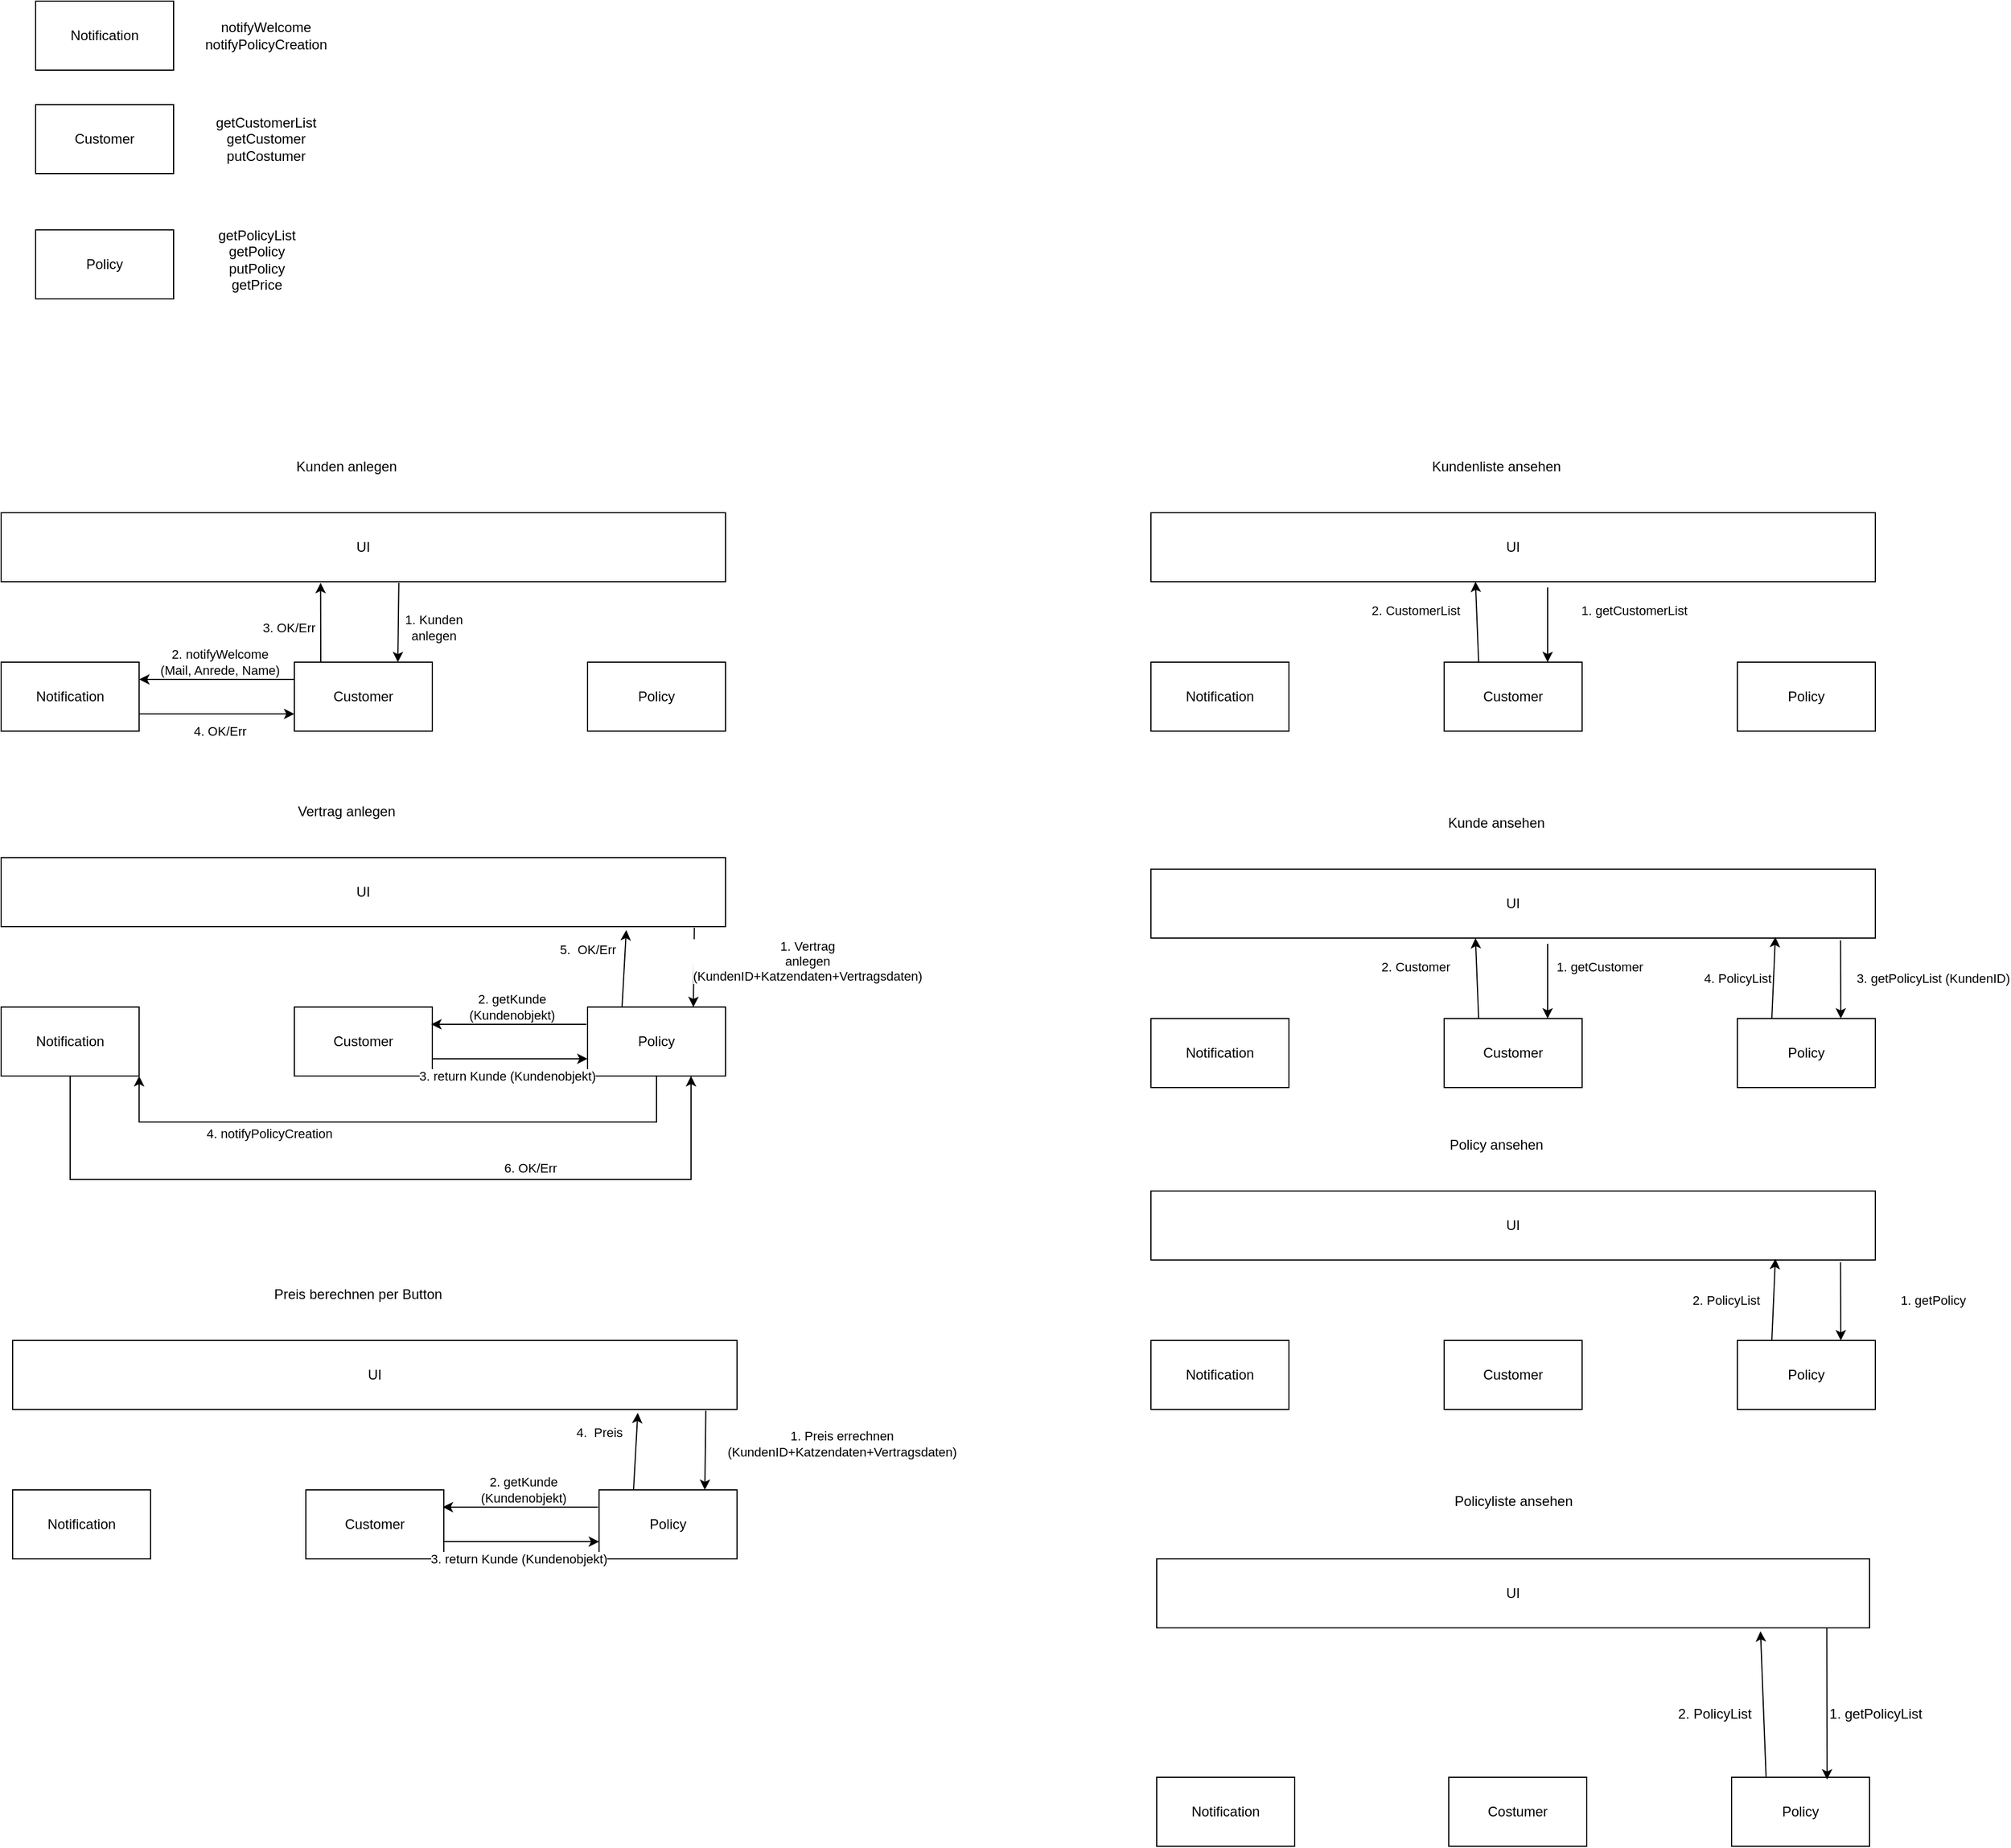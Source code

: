 <mxfile version="21.1.2" type="device">
  <diagram name="Page-1" id="IQKluNJay5yoK7Y6dzIi">
    <mxGraphModel dx="1131" dy="2807" grid="1" gridSize="10" guides="1" tooltips="1" connect="1" arrows="1" fold="1" page="1" pageScale="1" pageWidth="850" pageHeight="1100" math="0" shadow="0">
      <root>
        <mxCell id="0" />
        <mxCell id="1" parent="0" />
        <mxCell id="1nyKRvvFUWUzTekV5F1x-77" value="UI" style="rounded=0;whiteSpace=wrap;html=1;" parent="1" vertex="1">
          <mxGeometry x="20" y="75" width="630" height="60" as="geometry" />
        </mxCell>
        <mxCell id="1nyKRvvFUWUzTekV5F1x-78" value="Notification" style="rounded=0;whiteSpace=wrap;html=1;" parent="1" vertex="1">
          <mxGeometry x="20" y="205" width="120" height="60" as="geometry" />
        </mxCell>
        <mxCell id="1nyKRvvFUWUzTekV5F1x-79" value="Customer" style="rounded=0;whiteSpace=wrap;html=1;" parent="1" vertex="1">
          <mxGeometry x="275" y="205" width="120" height="60" as="geometry" />
        </mxCell>
        <mxCell id="1nyKRvvFUWUzTekV5F1x-80" value="Policy" style="rounded=0;whiteSpace=wrap;html=1;" parent="1" vertex="1">
          <mxGeometry x="530" y="205" width="120" height="60" as="geometry" />
        </mxCell>
        <mxCell id="1nyKRvvFUWUzTekV5F1x-81" value="" style="endArrow=classic;html=1;rounded=0;entryX=0.75;entryY=0;entryDx=0;entryDy=0;exitX=0.549;exitY=1.017;exitDx=0;exitDy=0;exitPerimeter=0;" parent="1" source="1nyKRvvFUWUzTekV5F1x-77" target="1nyKRvvFUWUzTekV5F1x-79" edge="1">
          <mxGeometry width="50" height="50" relative="1" as="geometry">
            <mxPoint x="280" y="465" as="sourcePoint" />
            <mxPoint x="330" y="415" as="targetPoint" />
          </mxGeometry>
        </mxCell>
        <mxCell id="1nyKRvvFUWUzTekV5F1x-82" value="1. Kunden&lt;br&gt;anlegen" style="edgeLabel;html=1;align=center;verticalAlign=middle;resizable=0;points=[];" parent="1nyKRvvFUWUzTekV5F1x-81" vertex="1" connectable="0">
          <mxGeometry x="0.334" y="-1" relative="1" as="geometry">
            <mxPoint x="31" y="-7" as="offset" />
          </mxGeometry>
        </mxCell>
        <mxCell id="1nyKRvvFUWUzTekV5F1x-83" value="" style="endArrow=classic;html=1;rounded=0;entryX=0.441;entryY=1.017;entryDx=0;entryDy=0;entryPerimeter=0;" parent="1" target="1nyKRvvFUWUzTekV5F1x-77" edge="1">
          <mxGeometry width="50" height="50" relative="1" as="geometry">
            <mxPoint x="298" y="205" as="sourcePoint" />
            <mxPoint x="340" y="355" as="targetPoint" />
          </mxGeometry>
        </mxCell>
        <mxCell id="1nyKRvvFUWUzTekV5F1x-84" value="3. OK/Err" style="edgeLabel;html=1;align=center;verticalAlign=middle;resizable=0;points=[];" parent="1nyKRvvFUWUzTekV5F1x-83" vertex="1" connectable="0">
          <mxGeometry x="-0.536" y="2" relative="1" as="geometry">
            <mxPoint x="-26" y="-14" as="offset" />
          </mxGeometry>
        </mxCell>
        <mxCell id="1nyKRvvFUWUzTekV5F1x-85" value="Kunden anlegen&lt;br&gt;" style="text;html=1;align=center;verticalAlign=middle;resizable=0;points=[];autosize=1;strokeColor=none;fillColor=none;" parent="1" vertex="1">
          <mxGeometry x="265" y="20" width="110" height="30" as="geometry" />
        </mxCell>
        <mxCell id="1nyKRvvFUWUzTekV5F1x-86" value="" style="endArrow=classic;html=1;rounded=0;exitX=0;exitY=0.25;exitDx=0;exitDy=0;entryX=1;entryY=0.25;entryDx=0;entryDy=0;" parent="1" source="1nyKRvvFUWUzTekV5F1x-79" target="1nyKRvvFUWUzTekV5F1x-78" edge="1">
          <mxGeometry width="50" height="50" relative="1" as="geometry">
            <mxPoint x="490" y="305" as="sourcePoint" />
            <mxPoint x="540" y="255" as="targetPoint" />
          </mxGeometry>
        </mxCell>
        <mxCell id="1nyKRvvFUWUzTekV5F1x-87" value="2. notifyWelcome &lt;br&gt;(Mail, Anrede, Name)" style="edgeLabel;html=1;align=center;verticalAlign=middle;resizable=0;points=[];" parent="1nyKRvvFUWUzTekV5F1x-86" vertex="1" connectable="0">
          <mxGeometry x="0.585" y="1" relative="1" as="geometry">
            <mxPoint x="42" y="-16" as="offset" />
          </mxGeometry>
        </mxCell>
        <mxCell id="1nyKRvvFUWUzTekV5F1x-88" value="UI" style="rounded=0;whiteSpace=wrap;html=1;" parent="1" vertex="1">
          <mxGeometry x="20" y="375" width="630" height="60" as="geometry" />
        </mxCell>
        <mxCell id="1nyKRvvFUWUzTekV5F1x-105" style="edgeStyle=orthogonalEdgeStyle;rounded=0;orthogonalLoop=1;jettySize=auto;html=1;entryX=0.75;entryY=1;entryDx=0;entryDy=0;" parent="1" source="1nyKRvvFUWUzTekV5F1x-89" target="1nyKRvvFUWUzTekV5F1x-91" edge="1">
          <mxGeometry relative="1" as="geometry">
            <Array as="points">
              <mxPoint x="80" y="655" />
              <mxPoint x="620" y="655" />
            </Array>
          </mxGeometry>
        </mxCell>
        <mxCell id="1nyKRvvFUWUzTekV5F1x-106" value="6. OK/Err" style="edgeLabel;html=1;align=center;verticalAlign=middle;resizable=0;points=[];" parent="1nyKRvvFUWUzTekV5F1x-105" vertex="1" connectable="0">
          <mxGeometry x="0.55" y="-5" relative="1" as="geometry">
            <mxPoint x="-68" y="-15" as="offset" />
          </mxGeometry>
        </mxCell>
        <mxCell id="1nyKRvvFUWUzTekV5F1x-89" value="Notification" style="rounded=0;whiteSpace=wrap;html=1;" parent="1" vertex="1">
          <mxGeometry x="20" y="505" width="120" height="60" as="geometry" />
        </mxCell>
        <mxCell id="1nyKRvvFUWUzTekV5F1x-90" value="Customer" style="rounded=0;whiteSpace=wrap;html=1;" parent="1" vertex="1">
          <mxGeometry x="275" y="505" width="120" height="60" as="geometry" />
        </mxCell>
        <mxCell id="1nyKRvvFUWUzTekV5F1x-103" style="edgeStyle=orthogonalEdgeStyle;rounded=0;orthogonalLoop=1;jettySize=auto;html=1;entryX=1;entryY=1;entryDx=0;entryDy=0;" parent="1" source="1nyKRvvFUWUzTekV5F1x-91" target="1nyKRvvFUWUzTekV5F1x-89" edge="1">
          <mxGeometry relative="1" as="geometry">
            <Array as="points">
              <mxPoint x="590" y="605" />
              <mxPoint x="140" y="605" />
            </Array>
          </mxGeometry>
        </mxCell>
        <mxCell id="1nyKRvvFUWUzTekV5F1x-104" value="4. notifyPolicyCreation" style="edgeLabel;html=1;align=center;verticalAlign=middle;resizable=0;points=[];" parent="1nyKRvvFUWUzTekV5F1x-103" vertex="1" connectable="0">
          <mxGeometry x="0.633" y="2" relative="1" as="geometry">
            <mxPoint x="55" y="8" as="offset" />
          </mxGeometry>
        </mxCell>
        <mxCell id="1nyKRvvFUWUzTekV5F1x-91" value="Policy" style="rounded=0;whiteSpace=wrap;html=1;" parent="1" vertex="1">
          <mxGeometry x="530" y="505" width="120" height="60" as="geometry" />
        </mxCell>
        <mxCell id="1nyKRvvFUWUzTekV5F1x-96" value="Vertrag anlegen" style="text;html=1;align=center;verticalAlign=middle;resizable=0;points=[];autosize=1;strokeColor=none;fillColor=none;" parent="1" vertex="1">
          <mxGeometry x="265" y="320" width="110" height="30" as="geometry" />
        </mxCell>
        <mxCell id="1nyKRvvFUWUzTekV5F1x-97" value="" style="endArrow=classic;html=1;rounded=0;exitX=0;exitY=0.25;exitDx=0;exitDy=0;entryX=1;entryY=0.25;entryDx=0;entryDy=0;" parent="1" edge="1">
          <mxGeometry width="50" height="50" relative="1" as="geometry">
            <mxPoint x="529" y="520" as="sourcePoint" />
            <mxPoint x="394" y="520" as="targetPoint" />
          </mxGeometry>
        </mxCell>
        <mxCell id="1nyKRvvFUWUzTekV5F1x-98" value="2. getKunde &lt;br&gt;(Kundenobjekt)" style="edgeLabel;html=1;align=center;verticalAlign=middle;resizable=0;points=[];" parent="1nyKRvvFUWUzTekV5F1x-97" vertex="1" connectable="0">
          <mxGeometry x="0.585" y="1" relative="1" as="geometry">
            <mxPoint x="42" y="-16" as="offset" />
          </mxGeometry>
        </mxCell>
        <mxCell id="1nyKRvvFUWUzTekV5F1x-99" value="" style="endArrow=classic;html=1;rounded=0;entryX=0.75;entryY=0;entryDx=0;entryDy=0;exitX=0.549;exitY=1.017;exitDx=0;exitDy=0;exitPerimeter=0;" parent="1" edge="1">
          <mxGeometry width="50" height="50" relative="1" as="geometry">
            <mxPoint x="622.87" y="436.02" as="sourcePoint" />
            <mxPoint x="622" y="505" as="targetPoint" />
          </mxGeometry>
        </mxCell>
        <mxCell id="1nyKRvvFUWUzTekV5F1x-100" value="1. Vertrag&lt;br&gt;anlegen&lt;br&gt;(KundenID+Katzendaten+Vertragsdaten)" style="edgeLabel;html=1;align=center;verticalAlign=middle;resizable=0;points=[];" parent="1nyKRvvFUWUzTekV5F1x-99" vertex="1" connectable="0">
          <mxGeometry x="0.334" y="-1" relative="1" as="geometry">
            <mxPoint x="99" y="-17" as="offset" />
          </mxGeometry>
        </mxCell>
        <mxCell id="1nyKRvvFUWUzTekV5F1x-101" value="" style="endArrow=classic;html=1;rounded=0;entryX=0;entryY=0.75;entryDx=0;entryDy=0;exitX=1;exitY=0.75;exitDx=0;exitDy=0;" parent="1" source="1nyKRvvFUWUzTekV5F1x-90" target="1nyKRvvFUWUzTekV5F1x-91" edge="1">
          <mxGeometry width="50" height="50" relative="1" as="geometry">
            <mxPoint x="490" y="645" as="sourcePoint" />
            <mxPoint x="490" y="535" as="targetPoint" />
          </mxGeometry>
        </mxCell>
        <mxCell id="1nyKRvvFUWUzTekV5F1x-102" value="3. return Kunde (Kundenobjekt)" style="edgeLabel;html=1;align=center;verticalAlign=middle;resizable=0;points=[];" parent="1nyKRvvFUWUzTekV5F1x-101" vertex="1" connectable="0">
          <mxGeometry x="-0.259" y="-2" relative="1" as="geometry">
            <mxPoint x="15" y="13" as="offset" />
          </mxGeometry>
        </mxCell>
        <mxCell id="1nyKRvvFUWUzTekV5F1x-107" value="" style="endArrow=classic;html=1;rounded=0;exitX=1;exitY=0.75;exitDx=0;exitDy=0;entryX=0;entryY=0.75;entryDx=0;entryDy=0;" parent="1" source="1nyKRvvFUWUzTekV5F1x-78" target="1nyKRvvFUWUzTekV5F1x-79" edge="1">
          <mxGeometry width="50" height="50" relative="1" as="geometry">
            <mxPoint x="360" y="345" as="sourcePoint" />
            <mxPoint x="410" y="295" as="targetPoint" />
          </mxGeometry>
        </mxCell>
        <mxCell id="1nyKRvvFUWUzTekV5F1x-108" value="4. OK/Err&lt;br&gt;" style="edgeLabel;html=1;align=center;verticalAlign=middle;resizable=0;points=[];" parent="1nyKRvvFUWUzTekV5F1x-107" vertex="1" connectable="0">
          <mxGeometry x="0.156" y="-3" relative="1" as="geometry">
            <mxPoint x="-8" y="12" as="offset" />
          </mxGeometry>
        </mxCell>
        <mxCell id="1nyKRvvFUWUzTekV5F1x-109" value="" style="endArrow=classic;html=1;rounded=0;entryX=0.863;entryY=1.05;entryDx=0;entryDy=0;entryPerimeter=0;exitX=0.25;exitY=0;exitDx=0;exitDy=0;" parent="1" source="1nyKRvvFUWUzTekV5F1x-91" target="1nyKRvvFUWUzTekV5F1x-88" edge="1">
          <mxGeometry width="50" height="50" relative="1" as="geometry">
            <mxPoint x="360" y="705" as="sourcePoint" />
            <mxPoint x="410" y="655" as="targetPoint" />
          </mxGeometry>
        </mxCell>
        <mxCell id="1nyKRvvFUWUzTekV5F1x-110" value="5.&amp;nbsp; OK/Err" style="edgeLabel;html=1;align=center;verticalAlign=middle;resizable=0;points=[];" parent="1nyKRvvFUWUzTekV5F1x-109" vertex="1" connectable="0">
          <mxGeometry x="0.49" y="2" relative="1" as="geometry">
            <mxPoint x="-31" as="offset" />
          </mxGeometry>
        </mxCell>
        <mxCell id="1nyKRvvFUWUzTekV5F1x-129" value="UI" style="rounded=0;whiteSpace=wrap;html=1;" parent="1" vertex="1">
          <mxGeometry x="30" y="795" width="630" height="60" as="geometry" />
        </mxCell>
        <mxCell id="1nyKRvvFUWUzTekV5F1x-132" value="Notification" style="rounded=0;whiteSpace=wrap;html=1;" parent="1" vertex="1">
          <mxGeometry x="30" y="925" width="120" height="60" as="geometry" />
        </mxCell>
        <mxCell id="1nyKRvvFUWUzTekV5F1x-133" value="Customer" style="rounded=0;whiteSpace=wrap;html=1;" parent="1" vertex="1">
          <mxGeometry x="285" y="925" width="120" height="60" as="geometry" />
        </mxCell>
        <mxCell id="1nyKRvvFUWUzTekV5F1x-136" value="Policy" style="rounded=0;whiteSpace=wrap;html=1;" parent="1" vertex="1">
          <mxGeometry x="540" y="925" width="120" height="60" as="geometry" />
        </mxCell>
        <mxCell id="1nyKRvvFUWUzTekV5F1x-137" value="Preis berechnen per Button" style="text;html=1;align=center;verticalAlign=middle;resizable=0;points=[];autosize=1;strokeColor=none;fillColor=none;" parent="1" vertex="1">
          <mxGeometry x="245" y="740" width="170" height="30" as="geometry" />
        </mxCell>
        <mxCell id="1nyKRvvFUWUzTekV5F1x-138" value="" style="endArrow=classic;html=1;rounded=0;exitX=0;exitY=0.25;exitDx=0;exitDy=0;entryX=1;entryY=0.25;entryDx=0;entryDy=0;" parent="1" edge="1">
          <mxGeometry width="50" height="50" relative="1" as="geometry">
            <mxPoint x="539" y="940" as="sourcePoint" />
            <mxPoint x="404" y="940" as="targetPoint" />
          </mxGeometry>
        </mxCell>
        <mxCell id="1nyKRvvFUWUzTekV5F1x-139" value="2. getKunde &lt;br&gt;(Kundenobjekt)" style="edgeLabel;html=1;align=center;verticalAlign=middle;resizable=0;points=[];" parent="1nyKRvvFUWUzTekV5F1x-138" vertex="1" connectable="0">
          <mxGeometry x="0.585" y="1" relative="1" as="geometry">
            <mxPoint x="42" y="-16" as="offset" />
          </mxGeometry>
        </mxCell>
        <mxCell id="1nyKRvvFUWUzTekV5F1x-140" value="" style="endArrow=classic;html=1;rounded=0;entryX=0.75;entryY=0;entryDx=0;entryDy=0;exitX=0.549;exitY=1.017;exitDx=0;exitDy=0;exitPerimeter=0;" parent="1" edge="1">
          <mxGeometry width="50" height="50" relative="1" as="geometry">
            <mxPoint x="632.87" y="856.02" as="sourcePoint" />
            <mxPoint x="632" y="925" as="targetPoint" />
          </mxGeometry>
        </mxCell>
        <mxCell id="1nyKRvvFUWUzTekV5F1x-141" value="1. Preis errechnen&lt;br&gt;(KundenID+Katzendaten+Vertragsdaten)" style="edgeLabel;html=1;align=center;verticalAlign=middle;resizable=0;points=[];" parent="1nyKRvvFUWUzTekV5F1x-140" vertex="1" connectable="0">
          <mxGeometry x="0.334" y="-1" relative="1" as="geometry">
            <mxPoint x="119" y="-17" as="offset" />
          </mxGeometry>
        </mxCell>
        <mxCell id="1nyKRvvFUWUzTekV5F1x-142" value="" style="endArrow=classic;html=1;rounded=0;entryX=0;entryY=0.75;entryDx=0;entryDy=0;exitX=1;exitY=0.75;exitDx=0;exitDy=0;" parent="1" source="1nyKRvvFUWUzTekV5F1x-133" target="1nyKRvvFUWUzTekV5F1x-136" edge="1">
          <mxGeometry width="50" height="50" relative="1" as="geometry">
            <mxPoint x="500" y="1065" as="sourcePoint" />
            <mxPoint x="500" y="955" as="targetPoint" />
          </mxGeometry>
        </mxCell>
        <mxCell id="1nyKRvvFUWUzTekV5F1x-143" value="3. return Kunde (Kundenobjekt)" style="edgeLabel;html=1;align=center;verticalAlign=middle;resizable=0;points=[];" parent="1nyKRvvFUWUzTekV5F1x-142" vertex="1" connectable="0">
          <mxGeometry x="-0.259" y="-2" relative="1" as="geometry">
            <mxPoint x="15" y="13" as="offset" />
          </mxGeometry>
        </mxCell>
        <mxCell id="1nyKRvvFUWUzTekV5F1x-144" value="" style="endArrow=classic;html=1;rounded=0;entryX=0.863;entryY=1.05;entryDx=0;entryDy=0;entryPerimeter=0;exitX=0.25;exitY=0;exitDx=0;exitDy=0;" parent="1" source="1nyKRvvFUWUzTekV5F1x-136" target="1nyKRvvFUWUzTekV5F1x-129" edge="1">
          <mxGeometry width="50" height="50" relative="1" as="geometry">
            <mxPoint x="370" y="1125" as="sourcePoint" />
            <mxPoint x="420" y="1075" as="targetPoint" />
          </mxGeometry>
        </mxCell>
        <mxCell id="1nyKRvvFUWUzTekV5F1x-145" value="4.&amp;nbsp; Preis" style="edgeLabel;html=1;align=center;verticalAlign=middle;resizable=0;points=[];" parent="1nyKRvvFUWUzTekV5F1x-144" vertex="1" connectable="0">
          <mxGeometry x="0.49" y="2" relative="1" as="geometry">
            <mxPoint x="-31" as="offset" />
          </mxGeometry>
        </mxCell>
        <mxCell id="1nyKRvvFUWUzTekV5F1x-146" value="Notification" style="rounded=0;whiteSpace=wrap;html=1;" parent="1" vertex="1">
          <mxGeometry x="50" y="-370" width="120" height="60" as="geometry" />
        </mxCell>
        <mxCell id="1nyKRvvFUWUzTekV5F1x-147" value="notifyWelcome&lt;br&gt;notifyPolicyCreation" style="text;html=1;align=center;verticalAlign=middle;resizable=0;points=[];autosize=1;strokeColor=none;fillColor=none;" parent="1" vertex="1">
          <mxGeometry x="185" y="-360" width="130" height="40" as="geometry" />
        </mxCell>
        <mxCell id="1nyKRvvFUWUzTekV5F1x-148" value="Customer" style="rounded=0;whiteSpace=wrap;html=1;" parent="1" vertex="1">
          <mxGeometry x="50" y="-280" width="120" height="60" as="geometry" />
        </mxCell>
        <mxCell id="1nyKRvvFUWUzTekV5F1x-149" value="getCustomerList&lt;br&gt;getCustomer&lt;br&gt;putCostumer&lt;br&gt;" style="text;html=1;align=center;verticalAlign=middle;resizable=0;points=[];autosize=1;strokeColor=none;fillColor=none;" parent="1" vertex="1">
          <mxGeometry x="195" y="-280" width="110" height="60" as="geometry" />
        </mxCell>
        <mxCell id="1nyKRvvFUWUzTekV5F1x-150" value="Policy" style="rounded=0;whiteSpace=wrap;html=1;" parent="1" vertex="1">
          <mxGeometry x="50" y="-171" width="120" height="60" as="geometry" />
        </mxCell>
        <mxCell id="1nyKRvvFUWUzTekV5F1x-151" value="getPolicyList&lt;br&gt;getPolicy&lt;br&gt;putPolicy&lt;br&gt;getPrice" style="text;html=1;align=center;verticalAlign=middle;resizable=0;points=[];autosize=1;strokeColor=none;fillColor=none;" parent="1" vertex="1">
          <mxGeometry x="197" y="-180" width="90" height="70" as="geometry" />
        </mxCell>
        <mxCell id="1nyKRvvFUWUzTekV5F1x-166" value="UI" style="rounded=0;whiteSpace=wrap;html=1;" parent="1" vertex="1">
          <mxGeometry x="1020" y="75" width="630" height="60" as="geometry" />
        </mxCell>
        <mxCell id="1nyKRvvFUWUzTekV5F1x-167" value="Notification" style="rounded=0;whiteSpace=wrap;html=1;" parent="1" vertex="1">
          <mxGeometry x="1020" y="205" width="120" height="60" as="geometry" />
        </mxCell>
        <mxCell id="1nyKRvvFUWUzTekV5F1x-168" value="Customer" style="rounded=0;whiteSpace=wrap;html=1;" parent="1" vertex="1">
          <mxGeometry x="1275" y="205" width="120" height="60" as="geometry" />
        </mxCell>
        <mxCell id="1nyKRvvFUWUzTekV5F1x-169" value="Policy" style="rounded=0;whiteSpace=wrap;html=1;" parent="1" vertex="1">
          <mxGeometry x="1530" y="205" width="120" height="60" as="geometry" />
        </mxCell>
        <mxCell id="1nyKRvvFUWUzTekV5F1x-170" value="Kundenliste ansehen" style="text;html=1;align=center;verticalAlign=middle;resizable=0;points=[];autosize=1;strokeColor=none;fillColor=none;" parent="1" vertex="1">
          <mxGeometry x="1250" y="20" width="140" height="30" as="geometry" />
        </mxCell>
        <mxCell id="1nyKRvvFUWUzTekV5F1x-180" value="" style="endArrow=classic;html=1;rounded=0;entryX=0.75;entryY=0;entryDx=0;entryDy=0;" parent="1" target="1nyKRvvFUWUzTekV5F1x-168" edge="1">
          <mxGeometry width="50" height="50" relative="1" as="geometry">
            <mxPoint x="1365" y="140" as="sourcePoint" />
            <mxPoint x="1200" y="180" as="targetPoint" />
          </mxGeometry>
        </mxCell>
        <mxCell id="1nyKRvvFUWUzTekV5F1x-182" value="1. getCustomerList" style="edgeLabel;html=1;align=center;verticalAlign=middle;resizable=0;points=[];" parent="1nyKRvvFUWUzTekV5F1x-180" vertex="1" connectable="0">
          <mxGeometry x="-0.477" y="3" relative="1" as="geometry">
            <mxPoint x="72" y="3" as="offset" />
          </mxGeometry>
        </mxCell>
        <mxCell id="1nyKRvvFUWUzTekV5F1x-183" value="" style="endArrow=classic;html=1;rounded=0;exitX=0.25;exitY=0;exitDx=0;exitDy=0;entryX=0.448;entryY=1;entryDx=0;entryDy=0;entryPerimeter=0;" parent="1" source="1nyKRvvFUWUzTekV5F1x-168" target="1nyKRvvFUWUzTekV5F1x-166" edge="1">
          <mxGeometry width="50" height="50" relative="1" as="geometry">
            <mxPoint x="1190" y="240" as="sourcePoint" />
            <mxPoint x="1240" y="190" as="targetPoint" />
          </mxGeometry>
        </mxCell>
        <mxCell id="1nyKRvvFUWUzTekV5F1x-184" value="2. CustomerList" style="edgeLabel;html=1;align=center;verticalAlign=middle;resizable=0;points=[];" parent="1nyKRvvFUWUzTekV5F1x-183" vertex="1" connectable="0">
          <mxGeometry x="0.315" relative="1" as="geometry">
            <mxPoint x="-53" y="1" as="offset" />
          </mxGeometry>
        </mxCell>
        <mxCell id="1nyKRvvFUWUzTekV5F1x-185" value="UI" style="rounded=0;whiteSpace=wrap;html=1;" parent="1" vertex="1">
          <mxGeometry x="1020" y="385" width="630" height="60" as="geometry" />
        </mxCell>
        <mxCell id="1nyKRvvFUWUzTekV5F1x-186" value="Notification" style="rounded=0;whiteSpace=wrap;html=1;" parent="1" vertex="1">
          <mxGeometry x="1020" y="515" width="120" height="60" as="geometry" />
        </mxCell>
        <mxCell id="1nyKRvvFUWUzTekV5F1x-187" value="Customer" style="rounded=0;whiteSpace=wrap;html=1;" parent="1" vertex="1">
          <mxGeometry x="1275" y="515" width="120" height="60" as="geometry" />
        </mxCell>
        <mxCell id="1nyKRvvFUWUzTekV5F1x-188" value="Policy" style="rounded=0;whiteSpace=wrap;html=1;" parent="1" vertex="1">
          <mxGeometry x="1530" y="515" width="120" height="60" as="geometry" />
        </mxCell>
        <mxCell id="1nyKRvvFUWUzTekV5F1x-189" value="Kunde ansehen" style="text;html=1;align=center;verticalAlign=middle;resizable=0;points=[];autosize=1;strokeColor=none;fillColor=none;" parent="1" vertex="1">
          <mxGeometry x="1265" y="330" width="110" height="30" as="geometry" />
        </mxCell>
        <mxCell id="1nyKRvvFUWUzTekV5F1x-190" value="" style="endArrow=classic;html=1;rounded=0;entryX=0.75;entryY=0;entryDx=0;entryDy=0;" parent="1" target="1nyKRvvFUWUzTekV5F1x-187" edge="1">
          <mxGeometry width="50" height="50" relative="1" as="geometry">
            <mxPoint x="1365" y="450" as="sourcePoint" />
            <mxPoint x="1200" y="490" as="targetPoint" />
          </mxGeometry>
        </mxCell>
        <mxCell id="1nyKRvvFUWUzTekV5F1x-191" value="1. getCustomer" style="edgeLabel;html=1;align=center;verticalAlign=middle;resizable=0;points=[];" parent="1nyKRvvFUWUzTekV5F1x-190" vertex="1" connectable="0">
          <mxGeometry x="-0.477" y="3" relative="1" as="geometry">
            <mxPoint x="42" y="3" as="offset" />
          </mxGeometry>
        </mxCell>
        <mxCell id="1nyKRvvFUWUzTekV5F1x-192" value="" style="endArrow=classic;html=1;rounded=0;exitX=0.25;exitY=0;exitDx=0;exitDy=0;entryX=0.448;entryY=1;entryDx=0;entryDy=0;entryPerimeter=0;" parent="1" source="1nyKRvvFUWUzTekV5F1x-187" target="1nyKRvvFUWUzTekV5F1x-185" edge="1">
          <mxGeometry width="50" height="50" relative="1" as="geometry">
            <mxPoint x="1190" y="550" as="sourcePoint" />
            <mxPoint x="1240" y="500" as="targetPoint" />
          </mxGeometry>
        </mxCell>
        <mxCell id="1nyKRvvFUWUzTekV5F1x-193" value="2. Customer" style="edgeLabel;html=1;align=center;verticalAlign=middle;resizable=0;points=[];" parent="1nyKRvvFUWUzTekV5F1x-192" vertex="1" connectable="0">
          <mxGeometry x="0.315" relative="1" as="geometry">
            <mxPoint x="-53" y="1" as="offset" />
          </mxGeometry>
        </mxCell>
        <mxCell id="1nyKRvvFUWUzTekV5F1x-194" value="" style="endArrow=classic;html=1;rounded=0;entryX=0.75;entryY=0;entryDx=0;entryDy=0;exitX=0.952;exitY=1.033;exitDx=0;exitDy=0;exitPerimeter=0;" parent="1" source="1nyKRvvFUWUzTekV5F1x-185" target="1nyKRvvFUWUzTekV5F1x-188" edge="1">
          <mxGeometry width="50" height="50" relative="1" as="geometry">
            <mxPoint x="1530" y="710" as="sourcePoint" />
            <mxPoint x="1580" y="660" as="targetPoint" />
          </mxGeometry>
        </mxCell>
        <mxCell id="1nyKRvvFUWUzTekV5F1x-195" value="3. getPolicyList (KundenID)" style="edgeLabel;html=1;align=center;verticalAlign=middle;resizable=0;points=[];" parent="1nyKRvvFUWUzTekV5F1x-194" vertex="1" connectable="0">
          <mxGeometry x="-0.588" y="-2" relative="1" as="geometry">
            <mxPoint x="82" y="19" as="offset" />
          </mxGeometry>
        </mxCell>
        <mxCell id="1nyKRvvFUWUzTekV5F1x-196" value="" style="endArrow=classic;html=1;rounded=0;entryX=0.862;entryY=0.983;entryDx=0;entryDy=0;entryPerimeter=0;exitX=0.25;exitY=0;exitDx=0;exitDy=0;" parent="1" source="1nyKRvvFUWUzTekV5F1x-188" target="1nyKRvvFUWUzTekV5F1x-185" edge="1">
          <mxGeometry width="50" height="50" relative="1" as="geometry">
            <mxPoint x="1150" y="510" as="sourcePoint" />
            <mxPoint x="1200" y="460" as="targetPoint" />
          </mxGeometry>
        </mxCell>
        <mxCell id="1nyKRvvFUWUzTekV5F1x-197" value="4. PolicyList" style="edgeLabel;html=1;align=center;verticalAlign=middle;resizable=0;points=[];" parent="1nyKRvvFUWUzTekV5F1x-196" vertex="1" connectable="0">
          <mxGeometry x="0.407" y="1" relative="1" as="geometry">
            <mxPoint x="-31" y="15" as="offset" />
          </mxGeometry>
        </mxCell>
        <mxCell id="1nyKRvvFUWUzTekV5F1x-211" value="UI" style="rounded=0;whiteSpace=wrap;html=1;" parent="1" vertex="1">
          <mxGeometry x="1020" y="665" width="630" height="60" as="geometry" />
        </mxCell>
        <mxCell id="1nyKRvvFUWUzTekV5F1x-212" value="Notification" style="rounded=0;whiteSpace=wrap;html=1;" parent="1" vertex="1">
          <mxGeometry x="1020" y="795" width="120" height="60" as="geometry" />
        </mxCell>
        <mxCell id="1nyKRvvFUWUzTekV5F1x-213" value="Customer" style="rounded=0;whiteSpace=wrap;html=1;" parent="1" vertex="1">
          <mxGeometry x="1275" y="795" width="120" height="60" as="geometry" />
        </mxCell>
        <mxCell id="1nyKRvvFUWUzTekV5F1x-214" value="Policy" style="rounded=0;whiteSpace=wrap;html=1;" parent="1" vertex="1">
          <mxGeometry x="1530" y="795" width="120" height="60" as="geometry" />
        </mxCell>
        <mxCell id="1nyKRvvFUWUzTekV5F1x-215" value="Policy ansehen" style="text;html=1;align=center;verticalAlign=middle;resizable=0;points=[];autosize=1;strokeColor=none;fillColor=none;" parent="1" vertex="1">
          <mxGeometry x="1270" y="610" width="100" height="30" as="geometry" />
        </mxCell>
        <mxCell id="1nyKRvvFUWUzTekV5F1x-220" value="" style="endArrow=classic;html=1;rounded=0;entryX=0.75;entryY=0;entryDx=0;entryDy=0;exitX=0.952;exitY=1.033;exitDx=0;exitDy=0;exitPerimeter=0;" parent="1" source="1nyKRvvFUWUzTekV5F1x-211" target="1nyKRvvFUWUzTekV5F1x-214" edge="1">
          <mxGeometry width="50" height="50" relative="1" as="geometry">
            <mxPoint x="1530" y="990" as="sourcePoint" />
            <mxPoint x="1580" y="940" as="targetPoint" />
          </mxGeometry>
        </mxCell>
        <mxCell id="1nyKRvvFUWUzTekV5F1x-221" value="1. getPolicy" style="edgeLabel;html=1;align=center;verticalAlign=middle;resizable=0;points=[];" parent="1nyKRvvFUWUzTekV5F1x-220" vertex="1" connectable="0">
          <mxGeometry x="-0.588" y="-2" relative="1" as="geometry">
            <mxPoint x="82" y="19" as="offset" />
          </mxGeometry>
        </mxCell>
        <mxCell id="1nyKRvvFUWUzTekV5F1x-222" value="" style="endArrow=classic;html=1;rounded=0;entryX=0.862;entryY=0.983;entryDx=0;entryDy=0;entryPerimeter=0;exitX=0.25;exitY=0;exitDx=0;exitDy=0;" parent="1" source="1nyKRvvFUWUzTekV5F1x-214" target="1nyKRvvFUWUzTekV5F1x-211" edge="1">
          <mxGeometry width="50" height="50" relative="1" as="geometry">
            <mxPoint x="1150" y="790" as="sourcePoint" />
            <mxPoint x="1200" y="740" as="targetPoint" />
          </mxGeometry>
        </mxCell>
        <mxCell id="1nyKRvvFUWUzTekV5F1x-223" value="2. PolicyList" style="edgeLabel;html=1;align=center;verticalAlign=middle;resizable=0;points=[];" parent="1nyKRvvFUWUzTekV5F1x-222" vertex="1" connectable="0">
          <mxGeometry x="0.407" y="1" relative="1" as="geometry">
            <mxPoint x="-41" y="15" as="offset" />
          </mxGeometry>
        </mxCell>
        <mxCell id="bpIefnwGk3SrIN4fT7c0-9" value="UI" style="rounded=0;whiteSpace=wrap;html=1;" vertex="1" parent="1">
          <mxGeometry x="1025" y="985" width="620" height="60" as="geometry" />
        </mxCell>
        <mxCell id="bpIefnwGk3SrIN4fT7c0-10" value="Notification" style="rounded=0;whiteSpace=wrap;html=1;" vertex="1" parent="1">
          <mxGeometry x="1025" y="1175" width="120" height="60" as="geometry" />
        </mxCell>
        <mxCell id="bpIefnwGk3SrIN4fT7c0-11" value="Costumer" style="rounded=0;whiteSpace=wrap;html=1;" vertex="1" parent="1">
          <mxGeometry x="1279" y="1175" width="120" height="60" as="geometry" />
        </mxCell>
        <mxCell id="bpIefnwGk3SrIN4fT7c0-12" value="Policy" style="rounded=0;whiteSpace=wrap;html=1;" vertex="1" parent="1">
          <mxGeometry x="1525" y="1175" width="120" height="60" as="geometry" />
        </mxCell>
        <mxCell id="bpIefnwGk3SrIN4fT7c0-13" value="" style="endArrow=classic;html=1;rounded=0;entryX=0.692;entryY=0.033;entryDx=0;entryDy=0;entryPerimeter=0;exitX=0.94;exitY=1;exitDx=0;exitDy=0;exitPerimeter=0;" edge="1" parent="1" source="bpIefnwGk3SrIN4fT7c0-9" target="bpIefnwGk3SrIN4fT7c0-12">
          <mxGeometry width="50" height="50" relative="1" as="geometry">
            <mxPoint x="1285" y="1035" as="sourcePoint" />
            <mxPoint x="1335" y="985" as="targetPoint" />
          </mxGeometry>
        </mxCell>
        <mxCell id="bpIefnwGk3SrIN4fT7c0-14" value="1. getPolicyList" style="text;html=1;align=center;verticalAlign=middle;resizable=0;points=[];autosize=1;strokeColor=none;fillColor=none;" vertex="1" parent="1">
          <mxGeometry x="1600" y="1105" width="100" height="30" as="geometry" />
        </mxCell>
        <mxCell id="bpIefnwGk3SrIN4fT7c0-15" value="" style="endArrow=classic;html=1;rounded=0;entryX=0.847;entryY=1.05;entryDx=0;entryDy=0;entryPerimeter=0;exitX=0.25;exitY=0;exitDx=0;exitDy=0;" edge="1" parent="1" source="bpIefnwGk3SrIN4fT7c0-12" target="bpIefnwGk3SrIN4fT7c0-9">
          <mxGeometry width="50" height="50" relative="1" as="geometry">
            <mxPoint x="1285" y="1035" as="sourcePoint" />
            <mxPoint x="1335" y="985" as="targetPoint" />
          </mxGeometry>
        </mxCell>
        <mxCell id="bpIefnwGk3SrIN4fT7c0-16" value="2. PolicyList" style="text;html=1;align=center;verticalAlign=middle;resizable=0;points=[];autosize=1;strokeColor=none;fillColor=none;" vertex="1" parent="1">
          <mxGeometry x="1465" y="1105" width="90" height="30" as="geometry" />
        </mxCell>
        <mxCell id="bpIefnwGk3SrIN4fT7c0-17" value="Policyliste ansehen" style="text;html=1;align=center;verticalAlign=middle;resizable=0;points=[];autosize=1;strokeColor=none;fillColor=none;" vertex="1" parent="1">
          <mxGeometry x="1270" y="920" width="130" height="30" as="geometry" />
        </mxCell>
      </root>
    </mxGraphModel>
  </diagram>
</mxfile>
